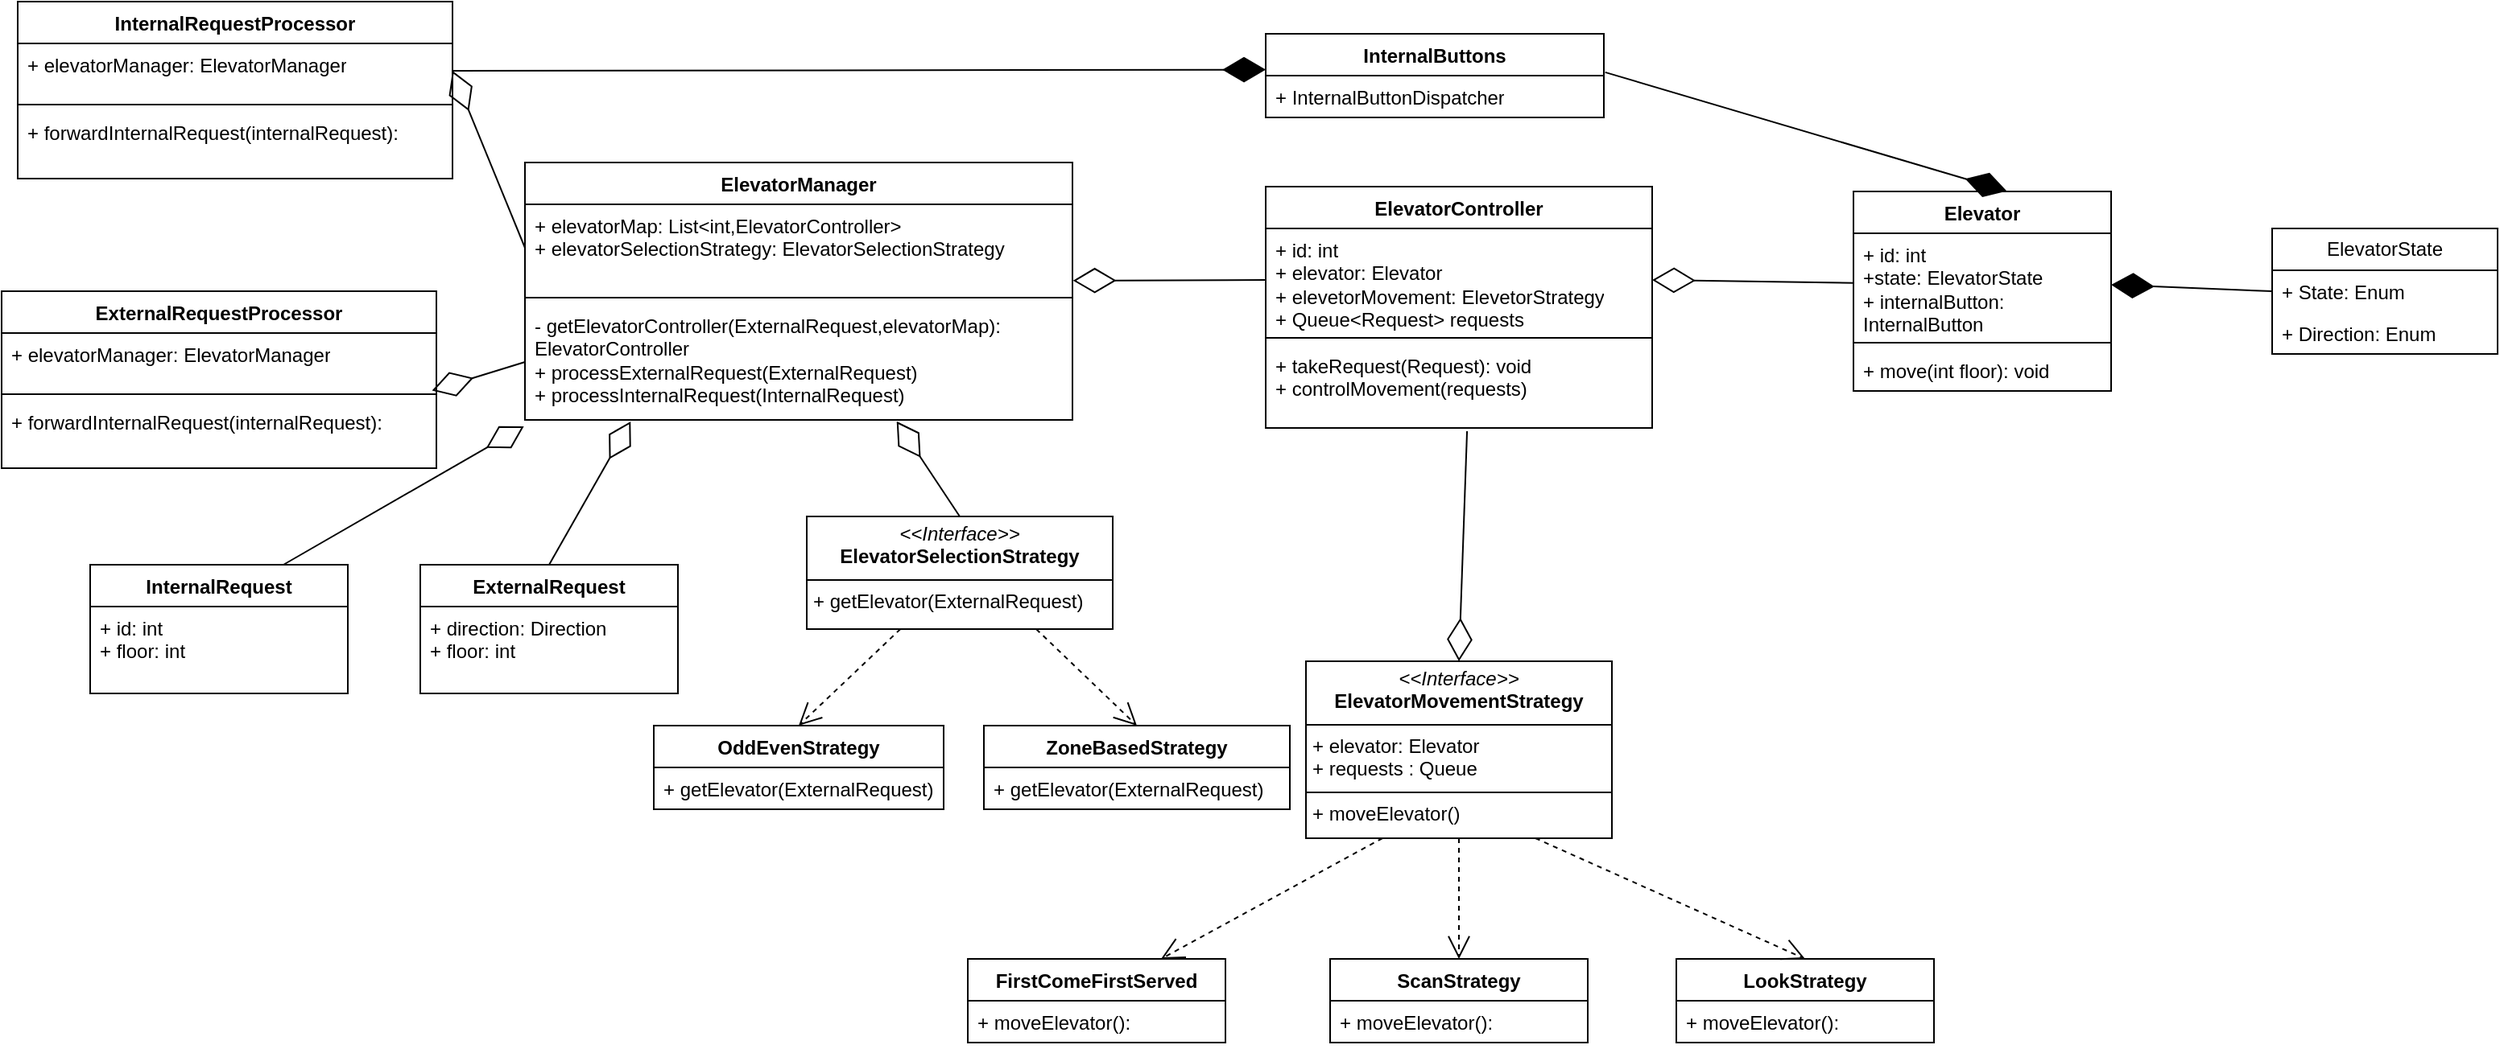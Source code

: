 <mxfile version="27.1.5">
  <diagram name="Page-1" id="xZZzX-HNEFefpM2L-tk-">
    <mxGraphModel dx="2587" dy="937" grid="1" gridSize="10" guides="1" tooltips="1" connect="1" arrows="1" fold="1" page="1" pageScale="1" pageWidth="850" pageHeight="1100" math="0" shadow="0">
      <root>
        <mxCell id="0" />
        <mxCell id="1" parent="0" />
        <mxCell id="FqWlOh-SiktZbnWzFQOl-6" value="Elevator" style="swimlane;fontStyle=1;align=center;verticalAlign=top;childLayout=stackLayout;horizontal=1;startSize=26;horizontalStack=0;resizeParent=1;resizeParentMax=0;resizeLast=0;collapsible=1;marginBottom=0;whiteSpace=wrap;html=1;" vertex="1" parent="1">
          <mxGeometry x="400" y="288" width="160" height="124" as="geometry" />
        </mxCell>
        <mxCell id="FqWlOh-SiktZbnWzFQOl-7" value="+ id: int&lt;div&gt;+state: ElevatorState&lt;/div&gt;&lt;div&gt;+ internalButton: InternalButton&lt;/div&gt;" style="text;strokeColor=none;fillColor=none;align=left;verticalAlign=top;spacingLeft=4;spacingRight=4;overflow=hidden;rotatable=0;points=[[0,0.5],[1,0.5]];portConstraint=eastwest;whiteSpace=wrap;html=1;" vertex="1" parent="FqWlOh-SiktZbnWzFQOl-6">
          <mxGeometry y="26" width="160" height="64" as="geometry" />
        </mxCell>
        <mxCell id="FqWlOh-SiktZbnWzFQOl-8" value="" style="line;strokeWidth=1;fillColor=none;align=left;verticalAlign=middle;spacingTop=-1;spacingLeft=3;spacingRight=3;rotatable=0;labelPosition=right;points=[];portConstraint=eastwest;strokeColor=inherit;" vertex="1" parent="FqWlOh-SiktZbnWzFQOl-6">
          <mxGeometry y="90" width="160" height="8" as="geometry" />
        </mxCell>
        <mxCell id="FqWlOh-SiktZbnWzFQOl-9" value="+ move(int floor): void" style="text;strokeColor=none;fillColor=none;align=left;verticalAlign=top;spacingLeft=4;spacingRight=4;overflow=hidden;rotatable=0;points=[[0,0.5],[1,0.5]];portConstraint=eastwest;whiteSpace=wrap;html=1;" vertex="1" parent="FqWlOh-SiktZbnWzFQOl-6">
          <mxGeometry y="98" width="160" height="26" as="geometry" />
        </mxCell>
        <mxCell id="FqWlOh-SiktZbnWzFQOl-14" value="ElevatorState" style="swimlane;fontStyle=0;childLayout=stackLayout;horizontal=1;startSize=26;fillColor=none;horizontalStack=0;resizeParent=1;resizeParentMax=0;resizeLast=0;collapsible=1;marginBottom=0;whiteSpace=wrap;html=1;" vertex="1" parent="1">
          <mxGeometry x="660" y="311" width="140" height="78" as="geometry" />
        </mxCell>
        <mxCell id="FqWlOh-SiktZbnWzFQOl-15" value="+ State: Enum" style="text;strokeColor=none;fillColor=none;align=left;verticalAlign=top;spacingLeft=4;spacingRight=4;overflow=hidden;rotatable=0;points=[[0,0.5],[1,0.5]];portConstraint=eastwest;whiteSpace=wrap;html=1;" vertex="1" parent="FqWlOh-SiktZbnWzFQOl-14">
          <mxGeometry y="26" width="140" height="26" as="geometry" />
        </mxCell>
        <mxCell id="FqWlOh-SiktZbnWzFQOl-16" value="+ Direction: Enum" style="text;strokeColor=none;fillColor=none;align=left;verticalAlign=top;spacingLeft=4;spacingRight=4;overflow=hidden;rotatable=0;points=[[0,0.5],[1,0.5]];portConstraint=eastwest;whiteSpace=wrap;html=1;" vertex="1" parent="FqWlOh-SiktZbnWzFQOl-14">
          <mxGeometry y="52" width="140" height="26" as="geometry" />
        </mxCell>
        <mxCell id="FqWlOh-SiktZbnWzFQOl-18" value="" style="endArrow=diamondThin;endFill=1;endSize=24;html=1;rounded=0;exitX=0;exitY=0.5;exitDx=0;exitDy=0;entryX=1;entryY=0.5;entryDx=0;entryDy=0;" edge="1" parent="1" source="FqWlOh-SiktZbnWzFQOl-15" target="FqWlOh-SiktZbnWzFQOl-7">
          <mxGeometry width="160" relative="1" as="geometry">
            <mxPoint x="350" y="390" as="sourcePoint" />
            <mxPoint x="510" y="390" as="targetPoint" />
          </mxGeometry>
        </mxCell>
        <mxCell id="FqWlOh-SiktZbnWzFQOl-19" value="ElevatorController" style="swimlane;fontStyle=1;align=center;verticalAlign=top;childLayout=stackLayout;horizontal=1;startSize=26;horizontalStack=0;resizeParent=1;resizeParentMax=0;resizeLast=0;collapsible=1;marginBottom=0;whiteSpace=wrap;html=1;" vertex="1" parent="1">
          <mxGeometry x="35" y="285" width="240" height="150" as="geometry" />
        </mxCell>
        <mxCell id="FqWlOh-SiktZbnWzFQOl-20" value="&lt;div&gt;+ id: int&lt;/div&gt;+ elevator: Elevator&lt;div&gt;+ elevetorMovement: ElevetorStrategy&lt;/div&gt;&lt;div&gt;+ Queue&amp;lt;Request&amp;gt; requests&lt;/div&gt;" style="text;strokeColor=none;fillColor=none;align=left;verticalAlign=top;spacingLeft=4;spacingRight=4;overflow=hidden;rotatable=0;points=[[0,0.5],[1,0.5]];portConstraint=eastwest;whiteSpace=wrap;html=1;" vertex="1" parent="FqWlOh-SiktZbnWzFQOl-19">
          <mxGeometry y="26" width="240" height="64" as="geometry" />
        </mxCell>
        <mxCell id="FqWlOh-SiktZbnWzFQOl-21" value="" style="line;strokeWidth=1;fillColor=none;align=left;verticalAlign=middle;spacingTop=-1;spacingLeft=3;spacingRight=3;rotatable=0;labelPosition=right;points=[];portConstraint=eastwest;strokeColor=inherit;" vertex="1" parent="FqWlOh-SiktZbnWzFQOl-19">
          <mxGeometry y="90" width="240" height="8" as="geometry" />
        </mxCell>
        <mxCell id="FqWlOh-SiktZbnWzFQOl-22" value="+ takeRequest(Request): void&lt;div&gt;+ controlMovement(requests)&lt;/div&gt;" style="text;strokeColor=none;fillColor=none;align=left;verticalAlign=top;spacingLeft=4;spacingRight=4;overflow=hidden;rotatable=0;points=[[0,0.5],[1,0.5]];portConstraint=eastwest;whiteSpace=wrap;html=1;" vertex="1" parent="FqWlOh-SiktZbnWzFQOl-19">
          <mxGeometry y="98" width="240" height="52" as="geometry" />
        </mxCell>
        <mxCell id="FqWlOh-SiktZbnWzFQOl-23" value="" style="endArrow=diamondThin;endFill=0;endSize=24;html=1;rounded=0;entryX=1;entryY=0.5;entryDx=0;entryDy=0;" edge="1" parent="1" source="FqWlOh-SiktZbnWzFQOl-7" target="FqWlOh-SiktZbnWzFQOl-20">
          <mxGeometry width="160" relative="1" as="geometry">
            <mxPoint x="190" y="380" as="sourcePoint" />
            <mxPoint x="350" y="380" as="targetPoint" />
          </mxGeometry>
        </mxCell>
        <mxCell id="FqWlOh-SiktZbnWzFQOl-30" value="&lt;p style=&quot;margin:0px;margin-top:4px;text-align:center;&quot;&gt;&lt;i&gt;&amp;lt;&amp;lt;Interface&amp;gt;&amp;gt;&lt;/i&gt;&lt;br&gt;&lt;b&gt;ElevatorMovementStrategy&lt;/b&gt;&lt;/p&gt;&lt;hr size=&quot;1&quot; style=&quot;border-style:solid;&quot;&gt;&lt;p style=&quot;margin:0px;margin-left:4px;&quot;&gt;+ elevator: Elevator&lt;/p&gt;&lt;p style=&quot;margin:0px;margin-left:4px;&quot;&gt;+ requests : Queue&lt;/p&gt;&lt;hr size=&quot;1&quot; style=&quot;border-style:solid;&quot;&gt;&lt;p style=&quot;margin:0px;margin-left:4px;&quot;&gt;+ moveElevator()&lt;/p&gt;" style="verticalAlign=top;align=left;overflow=fill;html=1;whiteSpace=wrap;" vertex="1" parent="1">
          <mxGeometry x="60" y="580" width="190" height="110" as="geometry" />
        </mxCell>
        <mxCell id="FqWlOh-SiktZbnWzFQOl-31" value="ScanStrategy" style="swimlane;fontStyle=1;align=center;verticalAlign=top;childLayout=stackLayout;horizontal=1;startSize=26;horizontalStack=0;resizeParent=1;resizeParentMax=0;resizeLast=0;collapsible=1;marginBottom=0;whiteSpace=wrap;html=1;" vertex="1" parent="1">
          <mxGeometry x="75" y="765" width="160" height="52" as="geometry" />
        </mxCell>
        <mxCell id="FqWlOh-SiktZbnWzFQOl-34" value="+ moveElevator():&amp;nbsp;" style="text;strokeColor=none;fillColor=none;align=left;verticalAlign=top;spacingLeft=4;spacingRight=4;overflow=hidden;rotatable=0;points=[[0,0.5],[1,0.5]];portConstraint=eastwest;whiteSpace=wrap;html=1;" vertex="1" parent="FqWlOh-SiktZbnWzFQOl-31">
          <mxGeometry y="26" width="160" height="26" as="geometry" />
        </mxCell>
        <mxCell id="FqWlOh-SiktZbnWzFQOl-36" value="" style="endArrow=open;endFill=1;endSize=12;html=1;rounded=0;exitX=0.5;exitY=1;exitDx=0;exitDy=0;entryX=0.5;entryY=0;entryDx=0;entryDy=0;dashed=1;" edge="1" parent="1" source="FqWlOh-SiktZbnWzFQOl-30" target="FqWlOh-SiktZbnWzFQOl-31">
          <mxGeometry width="160" relative="1" as="geometry">
            <mxPoint x="240" y="670" as="sourcePoint" />
            <mxPoint x="400" y="670" as="targetPoint" />
          </mxGeometry>
        </mxCell>
        <mxCell id="FqWlOh-SiktZbnWzFQOl-37" value="LookStrategy" style="swimlane;fontStyle=1;align=center;verticalAlign=top;childLayout=stackLayout;horizontal=1;startSize=26;horizontalStack=0;resizeParent=1;resizeParentMax=0;resizeLast=0;collapsible=1;marginBottom=0;whiteSpace=wrap;html=1;" vertex="1" parent="1">
          <mxGeometry x="290" y="765" width="160" height="52" as="geometry" />
        </mxCell>
        <mxCell id="FqWlOh-SiktZbnWzFQOl-38" value="+ moveElevator():&amp;nbsp;" style="text;strokeColor=none;fillColor=none;align=left;verticalAlign=top;spacingLeft=4;spacingRight=4;overflow=hidden;rotatable=0;points=[[0,0.5],[1,0.5]];portConstraint=eastwest;whiteSpace=wrap;html=1;" vertex="1" parent="FqWlOh-SiktZbnWzFQOl-37">
          <mxGeometry y="26" width="160" height="26" as="geometry" />
        </mxCell>
        <mxCell id="FqWlOh-SiktZbnWzFQOl-39" value="FirstComeFirstServed" style="swimlane;fontStyle=1;align=center;verticalAlign=top;childLayout=stackLayout;horizontal=1;startSize=26;horizontalStack=0;resizeParent=1;resizeParentMax=0;resizeLast=0;collapsible=1;marginBottom=0;whiteSpace=wrap;html=1;" vertex="1" parent="1">
          <mxGeometry x="-150" y="765" width="160" height="52" as="geometry" />
        </mxCell>
        <mxCell id="FqWlOh-SiktZbnWzFQOl-40" value="+ moveElevator():&amp;nbsp;" style="text;strokeColor=none;fillColor=none;align=left;verticalAlign=top;spacingLeft=4;spacingRight=4;overflow=hidden;rotatable=0;points=[[0,0.5],[1,0.5]];portConstraint=eastwest;whiteSpace=wrap;html=1;" vertex="1" parent="FqWlOh-SiktZbnWzFQOl-39">
          <mxGeometry y="26" width="160" height="26" as="geometry" />
        </mxCell>
        <mxCell id="FqWlOh-SiktZbnWzFQOl-42" value="" style="endArrow=open;endFill=1;endSize=12;html=1;rounded=0;exitX=0.25;exitY=1;exitDx=0;exitDy=0;entryX=0.75;entryY=0;entryDx=0;entryDy=0;dashed=1;" edge="1" parent="1" source="FqWlOh-SiktZbnWzFQOl-30" target="FqWlOh-SiktZbnWzFQOl-39">
          <mxGeometry width="160" relative="1" as="geometry">
            <mxPoint x="240" y="670" as="sourcePoint" />
            <mxPoint x="400" y="670" as="targetPoint" />
          </mxGeometry>
        </mxCell>
        <mxCell id="FqWlOh-SiktZbnWzFQOl-43" value="" style="endArrow=open;endFill=1;endSize=12;html=1;rounded=0;exitX=0.75;exitY=1;exitDx=0;exitDy=0;entryX=0.5;entryY=0;entryDx=0;entryDy=0;dashed=1;" edge="1" parent="1" source="FqWlOh-SiktZbnWzFQOl-30" target="FqWlOh-SiktZbnWzFQOl-37">
          <mxGeometry width="160" relative="1" as="geometry">
            <mxPoint x="240" y="670" as="sourcePoint" />
            <mxPoint x="400" y="670" as="targetPoint" />
          </mxGeometry>
        </mxCell>
        <mxCell id="FqWlOh-SiktZbnWzFQOl-47" value="" style="endArrow=diamondThin;endFill=0;endSize=24;html=1;rounded=0;exitX=0.521;exitY=1.038;exitDx=0;exitDy=0;exitPerimeter=0;entryX=0.5;entryY=0;entryDx=0;entryDy=0;" edge="1" parent="1" source="FqWlOh-SiktZbnWzFQOl-22" target="FqWlOh-SiktZbnWzFQOl-30">
          <mxGeometry width="160" relative="1" as="geometry">
            <mxPoint x="120" y="480" as="sourcePoint" />
            <mxPoint x="280" y="480" as="targetPoint" />
          </mxGeometry>
        </mxCell>
        <mxCell id="FqWlOh-SiktZbnWzFQOl-48" value="ElevatorManager" style="swimlane;fontStyle=1;align=center;verticalAlign=top;childLayout=stackLayout;horizontal=1;startSize=26;horizontalStack=0;resizeParent=1;resizeParentMax=0;resizeLast=0;collapsible=1;marginBottom=0;whiteSpace=wrap;html=1;" vertex="1" parent="1">
          <mxGeometry x="-425" y="270" width="340" height="160" as="geometry" />
        </mxCell>
        <mxCell id="FqWlOh-SiktZbnWzFQOl-49" value="+ elevatorMap: List&amp;lt;int,ElevatorController&amp;gt;&lt;div&gt;+ elevatorSelectionStrategy: ElevatorSelectionStrategy&lt;/div&gt;&lt;div&gt;&lt;br&gt;&lt;/div&gt;" style="text;strokeColor=none;fillColor=none;align=left;verticalAlign=top;spacingLeft=4;spacingRight=4;overflow=hidden;rotatable=0;points=[[0,0.5],[1,0.5]];portConstraint=eastwest;whiteSpace=wrap;html=1;" vertex="1" parent="FqWlOh-SiktZbnWzFQOl-48">
          <mxGeometry y="26" width="340" height="54" as="geometry" />
        </mxCell>
        <mxCell id="FqWlOh-SiktZbnWzFQOl-50" value="" style="line;strokeWidth=1;fillColor=none;align=left;verticalAlign=middle;spacingTop=-1;spacingLeft=3;spacingRight=3;rotatable=0;labelPosition=right;points=[];portConstraint=eastwest;strokeColor=inherit;" vertex="1" parent="FqWlOh-SiktZbnWzFQOl-48">
          <mxGeometry y="80" width="340" height="8" as="geometry" />
        </mxCell>
        <mxCell id="FqWlOh-SiktZbnWzFQOl-51" value="- getElevatorController(ExternalRequest,elevatorMap): ElevatorController&lt;div&gt;+ processExternalRequest(ExternalRequest)&lt;/div&gt;&lt;div&gt;+ processInternalRequest(InternalRequest)&lt;/div&gt;" style="text;strokeColor=none;fillColor=none;align=left;verticalAlign=top;spacingLeft=4;spacingRight=4;overflow=hidden;rotatable=0;points=[[0,0.5],[1,0.5]];portConstraint=eastwest;whiteSpace=wrap;html=1;" vertex="1" parent="FqWlOh-SiktZbnWzFQOl-48">
          <mxGeometry y="88" width="340" height="72" as="geometry" />
        </mxCell>
        <mxCell id="FqWlOh-SiktZbnWzFQOl-52" value="" style="endArrow=diamondThin;endFill=0;endSize=24;html=1;rounded=0;exitX=0;exitY=0.5;exitDx=0;exitDy=0;entryX=1.001;entryY=0.878;entryDx=0;entryDy=0;entryPerimeter=0;" edge="1" parent="1" source="FqWlOh-SiktZbnWzFQOl-20" target="FqWlOh-SiktZbnWzFQOl-49">
          <mxGeometry width="160" relative="1" as="geometry">
            <mxPoint x="-150" y="510" as="sourcePoint" />
            <mxPoint x="10" y="510" as="targetPoint" />
          </mxGeometry>
        </mxCell>
        <mxCell id="FqWlOh-SiktZbnWzFQOl-53" value="ExternalRequest" style="swimlane;fontStyle=1;align=center;verticalAlign=top;childLayout=stackLayout;horizontal=1;startSize=26;horizontalStack=0;resizeParent=1;resizeParentMax=0;resizeLast=0;collapsible=1;marginBottom=0;whiteSpace=wrap;html=1;" vertex="1" parent="1">
          <mxGeometry x="-490" y="520" width="160" height="80" as="geometry" />
        </mxCell>
        <mxCell id="FqWlOh-SiktZbnWzFQOl-54" value="+ direction: Direction&lt;div&gt;+ floor: int&lt;/div&gt;" style="text;strokeColor=none;fillColor=none;align=left;verticalAlign=top;spacingLeft=4;spacingRight=4;overflow=hidden;rotatable=0;points=[[0,0.5],[1,0.5]];portConstraint=eastwest;whiteSpace=wrap;html=1;" vertex="1" parent="FqWlOh-SiktZbnWzFQOl-53">
          <mxGeometry y="26" width="160" height="54" as="geometry" />
        </mxCell>
        <mxCell id="FqWlOh-SiktZbnWzFQOl-57" value="InternalRequest" style="swimlane;fontStyle=1;align=center;verticalAlign=top;childLayout=stackLayout;horizontal=1;startSize=26;horizontalStack=0;resizeParent=1;resizeParentMax=0;resizeLast=0;collapsible=1;marginBottom=0;whiteSpace=wrap;html=1;" vertex="1" parent="1">
          <mxGeometry x="-695" y="520" width="160" height="80" as="geometry" />
        </mxCell>
        <mxCell id="FqWlOh-SiktZbnWzFQOl-58" value="+ id: int&lt;div&gt;+ floor: int&lt;/div&gt;" style="text;strokeColor=none;fillColor=none;align=left;verticalAlign=top;spacingLeft=4;spacingRight=4;overflow=hidden;rotatable=0;points=[[0,0.5],[1,0.5]];portConstraint=eastwest;whiteSpace=wrap;html=1;" vertex="1" parent="FqWlOh-SiktZbnWzFQOl-57">
          <mxGeometry y="26" width="160" height="54" as="geometry" />
        </mxCell>
        <mxCell id="FqWlOh-SiktZbnWzFQOl-59" value="InternalRequestProcessor" style="swimlane;fontStyle=1;align=center;verticalAlign=top;childLayout=stackLayout;horizontal=1;startSize=26;horizontalStack=0;resizeParent=1;resizeParentMax=0;resizeLast=0;collapsible=1;marginBottom=0;whiteSpace=wrap;html=1;" vertex="1" parent="1">
          <mxGeometry x="-740" y="170" width="270" height="110" as="geometry" />
        </mxCell>
        <mxCell id="FqWlOh-SiktZbnWzFQOl-60" value="+ elevatorManager: ElevatorManager" style="text;strokeColor=none;fillColor=none;align=left;verticalAlign=top;spacingLeft=4;spacingRight=4;overflow=hidden;rotatable=0;points=[[0,0.5],[1,0.5]];portConstraint=eastwest;whiteSpace=wrap;html=1;" vertex="1" parent="FqWlOh-SiktZbnWzFQOl-59">
          <mxGeometry y="26" width="270" height="34" as="geometry" />
        </mxCell>
        <mxCell id="FqWlOh-SiktZbnWzFQOl-61" value="" style="line;strokeWidth=1;fillColor=none;align=left;verticalAlign=middle;spacingTop=-1;spacingLeft=3;spacingRight=3;rotatable=0;labelPosition=right;points=[];portConstraint=eastwest;strokeColor=inherit;" vertex="1" parent="FqWlOh-SiktZbnWzFQOl-59">
          <mxGeometry y="60" width="270" height="8" as="geometry" />
        </mxCell>
        <mxCell id="FqWlOh-SiktZbnWzFQOl-62" value="+ forwardInternalRequest(internalRequest):&amp;nbsp;" style="text;strokeColor=none;fillColor=none;align=left;verticalAlign=top;spacingLeft=4;spacingRight=4;overflow=hidden;rotatable=0;points=[[0,0.5],[1,0.5]];portConstraint=eastwest;whiteSpace=wrap;html=1;" vertex="1" parent="FqWlOh-SiktZbnWzFQOl-59">
          <mxGeometry y="68" width="270" height="42" as="geometry" />
        </mxCell>
        <mxCell id="FqWlOh-SiktZbnWzFQOl-64" value="ExternalRequestProcessor" style="swimlane;fontStyle=1;align=center;verticalAlign=top;childLayout=stackLayout;horizontal=1;startSize=26;horizontalStack=0;resizeParent=1;resizeParentMax=0;resizeLast=0;collapsible=1;marginBottom=0;whiteSpace=wrap;html=1;" vertex="1" parent="1">
          <mxGeometry x="-750" y="350" width="270" height="110" as="geometry" />
        </mxCell>
        <mxCell id="FqWlOh-SiktZbnWzFQOl-65" value="+ elevatorManager: ElevatorManager" style="text;strokeColor=none;fillColor=none;align=left;verticalAlign=top;spacingLeft=4;spacingRight=4;overflow=hidden;rotatable=0;points=[[0,0.5],[1,0.5]];portConstraint=eastwest;whiteSpace=wrap;html=1;" vertex="1" parent="FqWlOh-SiktZbnWzFQOl-64">
          <mxGeometry y="26" width="270" height="34" as="geometry" />
        </mxCell>
        <mxCell id="FqWlOh-SiktZbnWzFQOl-66" value="" style="line;strokeWidth=1;fillColor=none;align=left;verticalAlign=middle;spacingTop=-1;spacingLeft=3;spacingRight=3;rotatable=0;labelPosition=right;points=[];portConstraint=eastwest;strokeColor=inherit;" vertex="1" parent="FqWlOh-SiktZbnWzFQOl-64">
          <mxGeometry y="60" width="270" height="8" as="geometry" />
        </mxCell>
        <mxCell id="FqWlOh-SiktZbnWzFQOl-67" value="+ forwardInternalRequest(internalRequest):&amp;nbsp;" style="text;strokeColor=none;fillColor=none;align=left;verticalAlign=top;spacingLeft=4;spacingRight=4;overflow=hidden;rotatable=0;points=[[0,0.5],[1,0.5]];portConstraint=eastwest;whiteSpace=wrap;html=1;" vertex="1" parent="FqWlOh-SiktZbnWzFQOl-64">
          <mxGeometry y="68" width="270" height="42" as="geometry" />
        </mxCell>
        <mxCell id="FqWlOh-SiktZbnWzFQOl-68" value="" style="endArrow=diamondThin;endFill=0;endSize=24;html=1;rounded=0;entryX=0.99;entryY=1.053;entryDx=0;entryDy=0;entryPerimeter=0;exitX=0;exitY=0.5;exitDx=0;exitDy=0;" edge="1" parent="1" source="FqWlOh-SiktZbnWzFQOl-51" target="FqWlOh-SiktZbnWzFQOl-65">
          <mxGeometry width="160" relative="1" as="geometry">
            <mxPoint x="-430" y="360" as="sourcePoint" />
            <mxPoint x="-280" y="490" as="targetPoint" />
          </mxGeometry>
        </mxCell>
        <mxCell id="FqWlOh-SiktZbnWzFQOl-69" value="" style="endArrow=diamondThin;endFill=0;endSize=24;html=1;rounded=0;exitX=0;exitY=0.5;exitDx=0;exitDy=0;entryX=1;entryY=0.5;entryDx=0;entryDy=0;" edge="1" parent="1" source="FqWlOh-SiktZbnWzFQOl-49" target="FqWlOh-SiktZbnWzFQOl-60">
          <mxGeometry width="160" relative="1" as="geometry">
            <mxPoint x="-430" y="430" as="sourcePoint" />
            <mxPoint x="-270" y="430" as="targetPoint" />
          </mxGeometry>
        </mxCell>
        <mxCell id="FqWlOh-SiktZbnWzFQOl-72" value="InternalButtons" style="swimlane;fontStyle=1;align=center;verticalAlign=top;childLayout=stackLayout;horizontal=1;startSize=26;horizontalStack=0;resizeParent=1;resizeParentMax=0;resizeLast=0;collapsible=1;marginBottom=0;whiteSpace=wrap;html=1;" vertex="1" parent="1">
          <mxGeometry x="35" y="190" width="210" height="52" as="geometry" />
        </mxCell>
        <mxCell id="FqWlOh-SiktZbnWzFQOl-73" value="+ InternalButtonDispatcher" style="text;strokeColor=none;fillColor=none;align=left;verticalAlign=top;spacingLeft=4;spacingRight=4;overflow=hidden;rotatable=0;points=[[0,0.5],[1,0.5]];portConstraint=eastwest;whiteSpace=wrap;html=1;" vertex="1" parent="FqWlOh-SiktZbnWzFQOl-72">
          <mxGeometry y="26" width="210" height="26" as="geometry" />
        </mxCell>
        <mxCell id="FqWlOh-SiktZbnWzFQOl-76" value="" style="endArrow=diamondThin;endFill=1;endSize=24;html=1;rounded=0;exitX=1.004;exitY=-0.08;exitDx=0;exitDy=0;exitPerimeter=0;entryX=0.595;entryY=-0.002;entryDx=0;entryDy=0;entryPerimeter=0;" edge="1" parent="1" source="FqWlOh-SiktZbnWzFQOl-73" target="FqWlOh-SiktZbnWzFQOl-6">
          <mxGeometry width="160" relative="1" as="geometry">
            <mxPoint x="150" y="180" as="sourcePoint" />
            <mxPoint x="310" y="180" as="targetPoint" />
          </mxGeometry>
        </mxCell>
        <mxCell id="FqWlOh-SiktZbnWzFQOl-77" value="" style="endArrow=diamondThin;endFill=1;endSize=24;html=1;rounded=0;exitX=1;exitY=0.5;exitDx=0;exitDy=0;entryX=0;entryY=-0.142;entryDx=0;entryDy=0;entryPerimeter=0;" edge="1" parent="1" source="FqWlOh-SiktZbnWzFQOl-60" target="FqWlOh-SiktZbnWzFQOl-73">
          <mxGeometry width="160" relative="1" as="geometry">
            <mxPoint x="-340" y="240" as="sourcePoint" />
            <mxPoint x="-180" y="240" as="targetPoint" />
          </mxGeometry>
        </mxCell>
        <mxCell id="FqWlOh-SiktZbnWzFQOl-78" value="&lt;p style=&quot;margin:0px;margin-top:4px;text-align:center;&quot;&gt;&lt;i&gt;&amp;lt;&amp;lt;Interface&amp;gt;&amp;gt;&lt;/i&gt;&lt;br&gt;&lt;b&gt;ElevatorSelectionStrategy&lt;/b&gt;&lt;/p&gt;&lt;hr size=&quot;1&quot; style=&quot;border-style:solid;&quot;&gt;&lt;p style=&quot;margin:0px;margin-left:4px;&quot;&gt;+ getElevator(ExternalRequest)&lt;/p&gt;" style="verticalAlign=top;align=left;overflow=fill;html=1;whiteSpace=wrap;" vertex="1" parent="1">
          <mxGeometry x="-250" y="490" width="190" height="70" as="geometry" />
        </mxCell>
        <mxCell id="FqWlOh-SiktZbnWzFQOl-79" value="OddEvenStrategy" style="swimlane;fontStyle=1;align=center;verticalAlign=top;childLayout=stackLayout;horizontal=1;startSize=26;horizontalStack=0;resizeParent=1;resizeParentMax=0;resizeLast=0;collapsible=1;marginBottom=0;whiteSpace=wrap;html=1;" vertex="1" parent="1">
          <mxGeometry x="-345" y="620" width="180" height="52" as="geometry" />
        </mxCell>
        <mxCell id="FqWlOh-SiktZbnWzFQOl-80" value="+ getElevator(ExternalRequest)" style="text;strokeColor=none;fillColor=none;align=left;verticalAlign=top;spacingLeft=4;spacingRight=4;overflow=hidden;rotatable=0;points=[[0,0.5],[1,0.5]];portConstraint=eastwest;whiteSpace=wrap;html=1;" vertex="1" parent="FqWlOh-SiktZbnWzFQOl-79">
          <mxGeometry y="26" width="180" height="26" as="geometry" />
        </mxCell>
        <mxCell id="FqWlOh-SiktZbnWzFQOl-81" value="ZoneBasedStrategy" style="swimlane;fontStyle=1;align=center;verticalAlign=top;childLayout=stackLayout;horizontal=1;startSize=26;horizontalStack=0;resizeParent=1;resizeParentMax=0;resizeLast=0;collapsible=1;marginBottom=0;whiteSpace=wrap;html=1;" vertex="1" parent="1">
          <mxGeometry x="-140" y="620" width="190" height="52" as="geometry" />
        </mxCell>
        <mxCell id="FqWlOh-SiktZbnWzFQOl-82" value="+ getElevator(ExternalRequest)" style="text;strokeColor=none;fillColor=none;align=left;verticalAlign=top;spacingLeft=4;spacingRight=4;overflow=hidden;rotatable=0;points=[[0,0.5],[1,0.5]];portConstraint=eastwest;whiteSpace=wrap;html=1;" vertex="1" parent="FqWlOh-SiktZbnWzFQOl-81">
          <mxGeometry y="26" width="190" height="26" as="geometry" />
        </mxCell>
        <mxCell id="FqWlOh-SiktZbnWzFQOl-83" value="" style="endArrow=open;endFill=1;endSize=12;html=1;rounded=0;entryX=0.5;entryY=0;entryDx=0;entryDy=0;dashed=1;" edge="1" parent="1" source="FqWlOh-SiktZbnWzFQOl-78" target="FqWlOh-SiktZbnWzFQOl-79">
          <mxGeometry width="160" relative="1" as="geometry">
            <mxPoint x="-350" y="620" as="sourcePoint" />
            <mxPoint x="-190" y="620" as="targetPoint" />
          </mxGeometry>
        </mxCell>
        <mxCell id="FqWlOh-SiktZbnWzFQOl-84" value="" style="endArrow=open;endFill=1;endSize=12;html=1;rounded=0;exitX=0.75;exitY=1;exitDx=0;exitDy=0;entryX=0.5;entryY=0;entryDx=0;entryDy=0;dashed=1;" edge="1" parent="1" source="FqWlOh-SiktZbnWzFQOl-78" target="FqWlOh-SiktZbnWzFQOl-81">
          <mxGeometry width="160" relative="1" as="geometry">
            <mxPoint x="-350" y="620" as="sourcePoint" />
            <mxPoint x="-190" y="620" as="targetPoint" />
          </mxGeometry>
        </mxCell>
        <mxCell id="FqWlOh-SiktZbnWzFQOl-85" value="" style="endArrow=diamondThin;endFill=0;endSize=24;html=1;rounded=0;exitX=0.5;exitY=0;exitDx=0;exitDy=0;entryX=0.679;entryY=1.013;entryDx=0;entryDy=0;entryPerimeter=0;" edge="1" parent="1" source="FqWlOh-SiktZbnWzFQOl-78" target="FqWlOh-SiktZbnWzFQOl-51">
          <mxGeometry width="160" relative="1" as="geometry">
            <mxPoint x="-350" y="620" as="sourcePoint" />
            <mxPoint x="-190" y="620" as="targetPoint" />
          </mxGeometry>
        </mxCell>
        <mxCell id="FqWlOh-SiktZbnWzFQOl-71" value="" style="endArrow=diamondThin;endFill=0;endSize=24;html=1;rounded=0;entryX=0.193;entryY=1.013;entryDx=0;entryDy=0;entryPerimeter=0;exitX=0.5;exitY=0;exitDx=0;exitDy=0;" edge="1" parent="1" source="FqWlOh-SiktZbnWzFQOl-53" target="FqWlOh-SiktZbnWzFQOl-51">
          <mxGeometry width="160" relative="1" as="geometry">
            <mxPoint x="-390" y="510" as="sourcePoint" />
            <mxPoint x="-270" y="530" as="targetPoint" />
          </mxGeometry>
        </mxCell>
        <mxCell id="FqWlOh-SiktZbnWzFQOl-86" value="" style="endArrow=diamondThin;endFill=0;endSize=24;html=1;rounded=0;exitX=0.75;exitY=0;exitDx=0;exitDy=0;entryX=-0.002;entryY=1.055;entryDx=0;entryDy=0;entryPerimeter=0;" edge="1" parent="1" source="FqWlOh-SiktZbnWzFQOl-57" target="FqWlOh-SiktZbnWzFQOl-51">
          <mxGeometry width="160" relative="1" as="geometry">
            <mxPoint x="-350" y="530" as="sourcePoint" />
            <mxPoint x="-380" y="420" as="targetPoint" />
          </mxGeometry>
        </mxCell>
      </root>
    </mxGraphModel>
  </diagram>
</mxfile>
